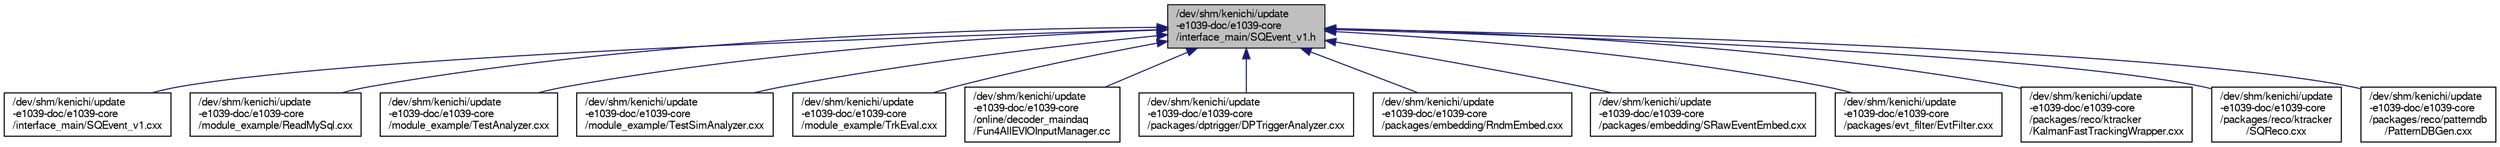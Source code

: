 digraph "/dev/shm/kenichi/update-e1039-doc/e1039-core/interface_main/SQEvent_v1.h"
{
  bgcolor="transparent";
  edge [fontname="FreeSans",fontsize="10",labelfontname="FreeSans",labelfontsize="10"];
  node [fontname="FreeSans",fontsize="10",shape=record];
  Node1 [label="/dev/shm/kenichi/update\l-e1039-doc/e1039-core\l/interface_main/SQEvent_v1.h",height=0.2,width=0.4,color="black", fillcolor="grey75", style="filled" fontcolor="black"];
  Node1 -> Node2 [dir="back",color="midnightblue",fontsize="10",style="solid",fontname="FreeSans"];
  Node2 [label="/dev/shm/kenichi/update\l-e1039-doc/e1039-core\l/interface_main/SQEvent_v1.cxx",height=0.2,width=0.4,color="black",URL="$de/d82/SQEvent__v1_8cxx.html"];
  Node1 -> Node3 [dir="back",color="midnightblue",fontsize="10",style="solid",fontname="FreeSans"];
  Node3 [label="/dev/shm/kenichi/update\l-e1039-doc/e1039-core\l/module_example/ReadMySql.cxx",height=0.2,width=0.4,color="black",URL="$d8/def/ReadMySql_8cxx.html"];
  Node1 -> Node4 [dir="back",color="midnightblue",fontsize="10",style="solid",fontname="FreeSans"];
  Node4 [label="/dev/shm/kenichi/update\l-e1039-doc/e1039-core\l/module_example/TestAnalyzer.cxx",height=0.2,width=0.4,color="black",URL="$d4/def/TestAnalyzer_8cxx.html"];
  Node1 -> Node5 [dir="back",color="midnightblue",fontsize="10",style="solid",fontname="FreeSans"];
  Node5 [label="/dev/shm/kenichi/update\l-e1039-doc/e1039-core\l/module_example/TestSimAnalyzer.cxx",height=0.2,width=0.4,color="black",URL="$d0/d13/TestSimAnalyzer_8cxx.html"];
  Node1 -> Node6 [dir="back",color="midnightblue",fontsize="10",style="solid",fontname="FreeSans"];
  Node6 [label="/dev/shm/kenichi/update\l-e1039-doc/e1039-core\l/module_example/TrkEval.cxx",height=0.2,width=0.4,color="black",URL="$d2/d16/TrkEval_8cxx.html"];
  Node1 -> Node7 [dir="back",color="midnightblue",fontsize="10",style="solid",fontname="FreeSans"];
  Node7 [label="/dev/shm/kenichi/update\l-e1039-doc/e1039-core\l/online/decoder_maindaq\l/Fun4AllEVIOInputManager.cc",height=0.2,width=0.4,color="black",URL="$de/d00/Fun4AllEVIOInputManager_8cc.html"];
  Node1 -> Node8 [dir="back",color="midnightblue",fontsize="10",style="solid",fontname="FreeSans"];
  Node8 [label="/dev/shm/kenichi/update\l-e1039-doc/e1039-core\l/packages/dptrigger/DPTriggerAnalyzer.cxx",height=0.2,width=0.4,color="black",URL="$d6/d76/DPTriggerAnalyzer_8cxx.html"];
  Node1 -> Node9 [dir="back",color="midnightblue",fontsize="10",style="solid",fontname="FreeSans"];
  Node9 [label="/dev/shm/kenichi/update\l-e1039-doc/e1039-core\l/packages/embedding/RndmEmbed.cxx",height=0.2,width=0.4,color="black",URL="$d0/d82/RndmEmbed_8cxx.html"];
  Node1 -> Node10 [dir="back",color="midnightblue",fontsize="10",style="solid",fontname="FreeSans"];
  Node10 [label="/dev/shm/kenichi/update\l-e1039-doc/e1039-core\l/packages/embedding/SRawEventEmbed.cxx",height=0.2,width=0.4,color="black",URL="$d7/d67/SRawEventEmbed_8cxx.html"];
  Node1 -> Node11 [dir="back",color="midnightblue",fontsize="10",style="solid",fontname="FreeSans"];
  Node11 [label="/dev/shm/kenichi/update\l-e1039-doc/e1039-core\l/packages/evt_filter/EvtFilter.cxx",height=0.2,width=0.4,color="black",URL="$d2/dce/EvtFilter_8cxx.html"];
  Node1 -> Node12 [dir="back",color="midnightblue",fontsize="10",style="solid",fontname="FreeSans"];
  Node12 [label="/dev/shm/kenichi/update\l-e1039-doc/e1039-core\l/packages/reco/ktracker\l/KalmanFastTrackingWrapper.cxx",height=0.2,width=0.4,color="black",URL="$d8/d66/KalmanFastTrackingWrapper_8cxx.html"];
  Node1 -> Node13 [dir="back",color="midnightblue",fontsize="10",style="solid",fontname="FreeSans"];
  Node13 [label="/dev/shm/kenichi/update\l-e1039-doc/e1039-core\l/packages/reco/ktracker\l/SQReco.cxx",height=0.2,width=0.4,color="black",URL="$d0/d98/SQReco_8cxx.html"];
  Node1 -> Node14 [dir="back",color="midnightblue",fontsize="10",style="solid",fontname="FreeSans"];
  Node14 [label="/dev/shm/kenichi/update\l-e1039-doc/e1039-core\l/packages/reco/patterndb\l/PatternDBGen.cxx",height=0.2,width=0.4,color="black",URL="$d4/da7/PatternDBGen_8cxx.html"];
}
